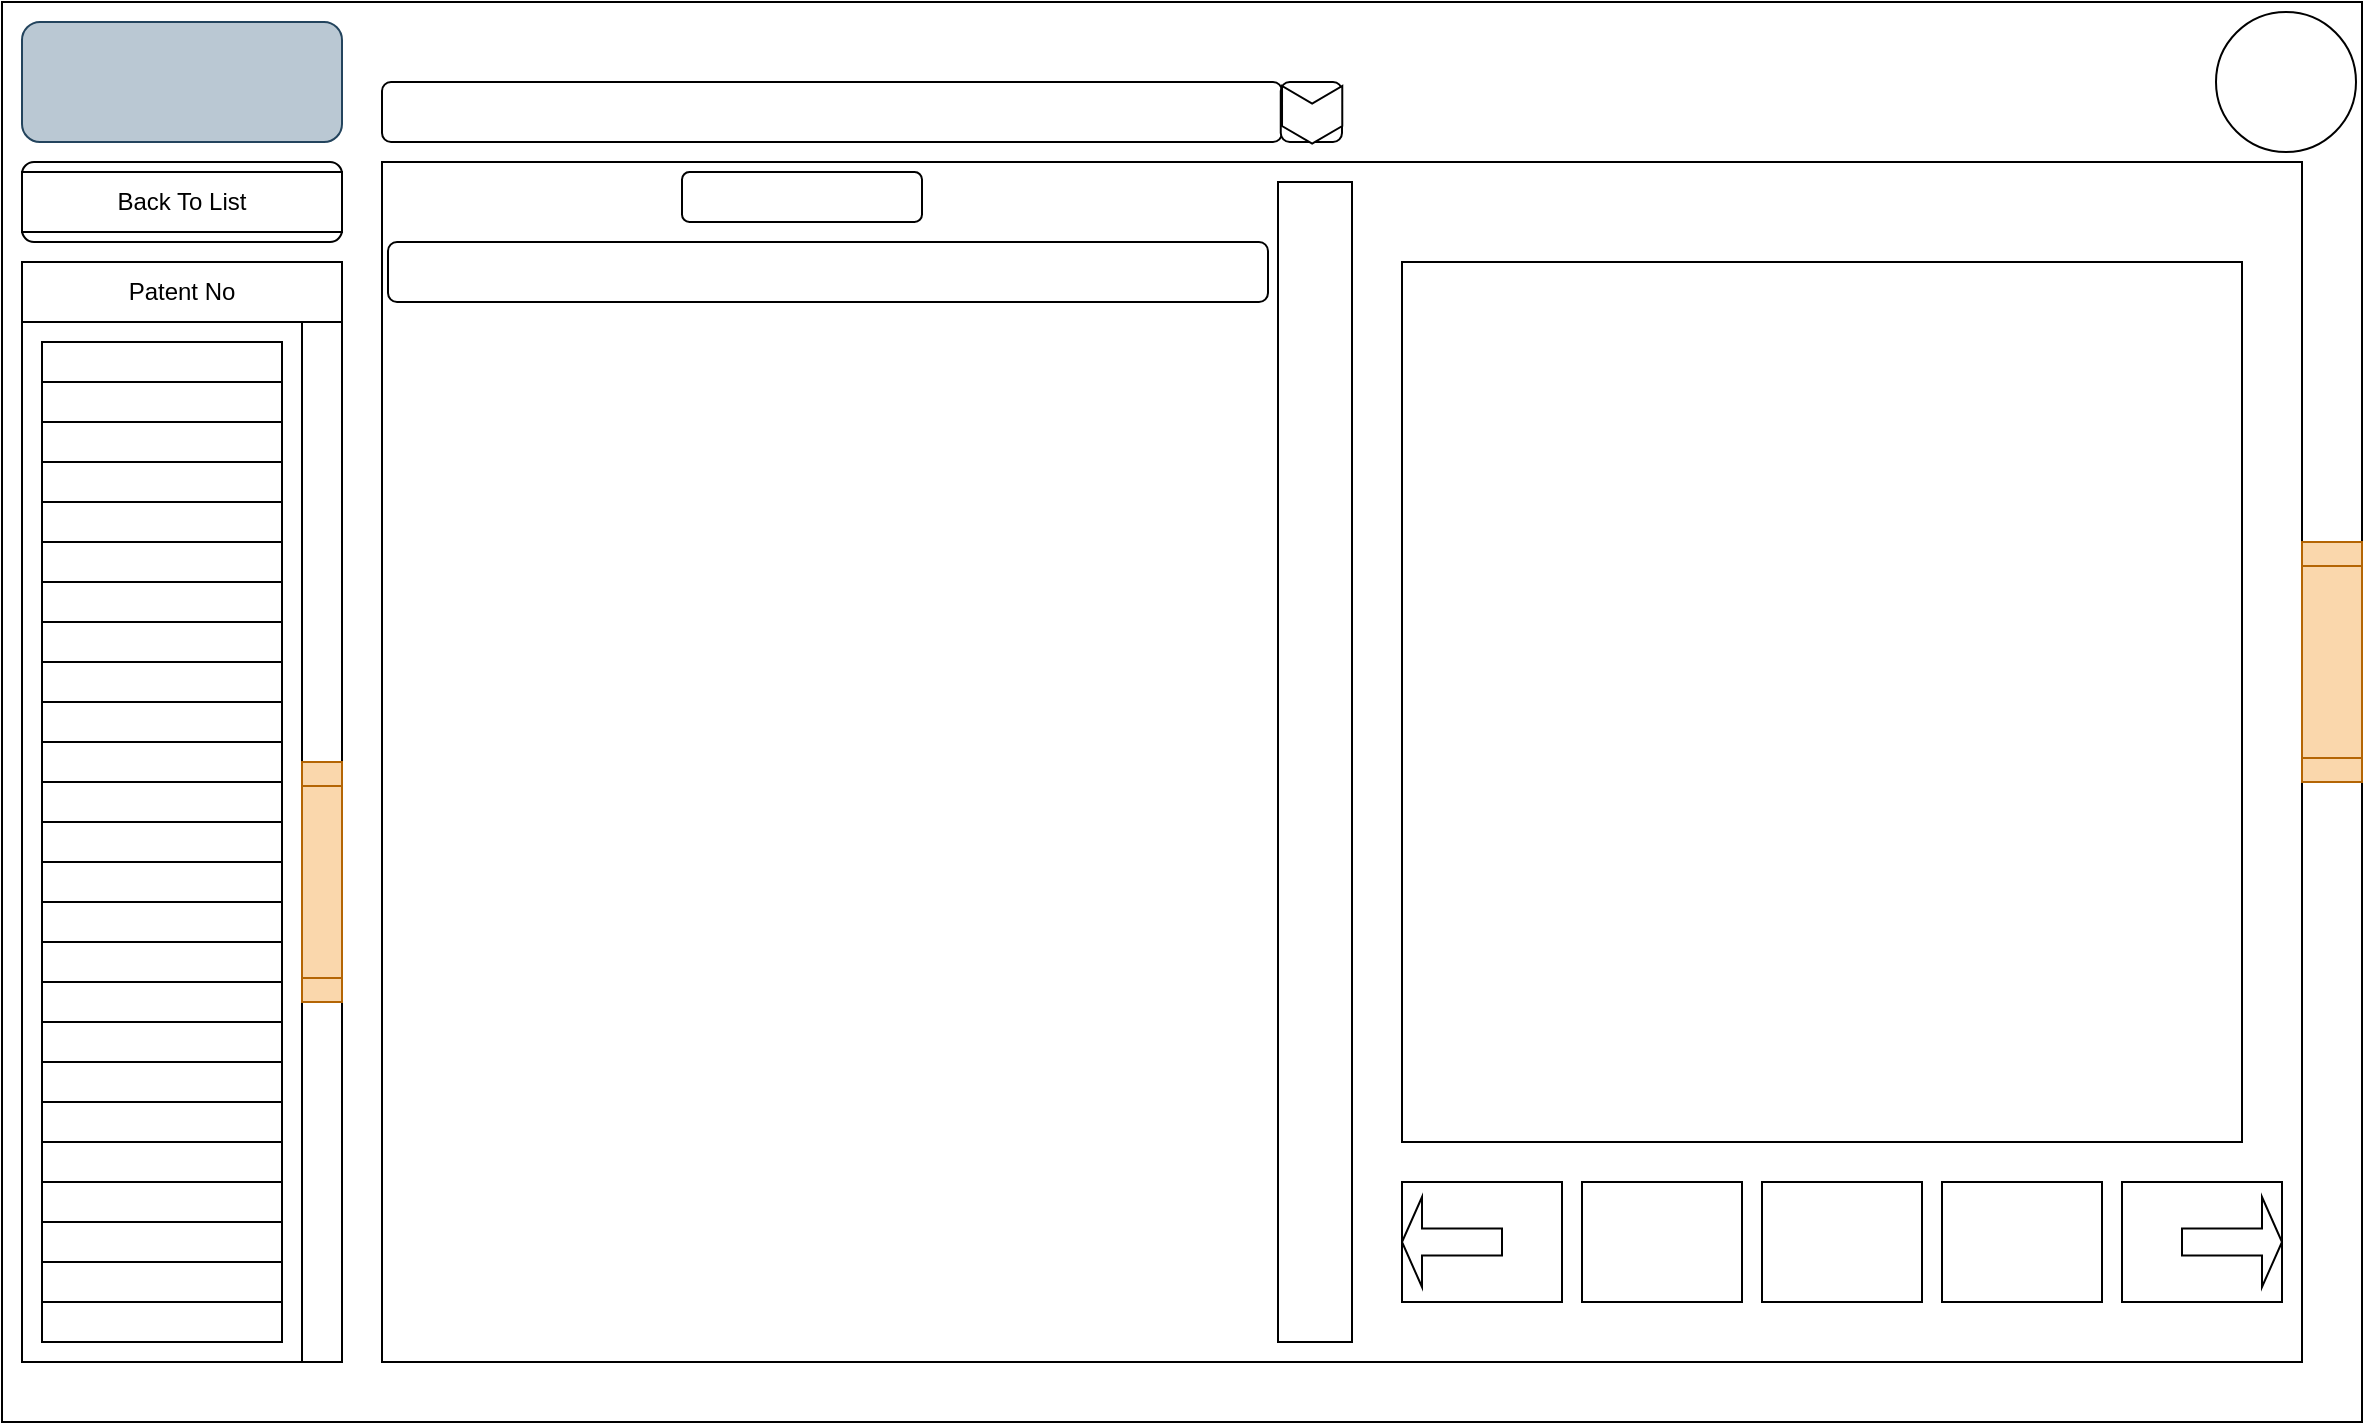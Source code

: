 <mxfile version="26.1.1">
  <diagram name="Page-1" id="IU6ZUdJqJSHrYjGExh0F">
    <mxGraphModel dx="2284" dy="1838" grid="1" gridSize="10" guides="1" tooltips="1" connect="1" arrows="1" fold="1" page="1" pageScale="1" pageWidth="850" pageHeight="1100" math="0" shadow="0">
      <root>
        <mxCell id="0" />
        <mxCell id="1" parent="0" />
        <mxCell id="GbqNivuJ9uRguDAgTQ7c-4" value="" style="rounded=0;whiteSpace=wrap;html=1;" parent="1" vertex="1">
          <mxGeometry x="-210" y="-30" width="1180" height="710" as="geometry" />
        </mxCell>
        <mxCell id="GbqNivuJ9uRguDAgTQ7c-5" value="" style="rounded=0;whiteSpace=wrap;html=1;" parent="1" vertex="1">
          <mxGeometry x="-200" y="130" width="160" height="520" as="geometry" />
        </mxCell>
        <mxCell id="GbqNivuJ9uRguDAgTQ7c-6" value="" style="rounded=0;whiteSpace=wrap;html=1;" parent="1" vertex="1">
          <mxGeometry x="-60" y="130" width="20" height="520" as="geometry" />
        </mxCell>
        <mxCell id="GbqNivuJ9uRguDAgTQ7c-7" value="" style="shape=process;whiteSpace=wrap;html=1;backgroundOutline=1;rotation=-90;fillColor=#fad7ac;strokeColor=#b46504;" parent="1" vertex="1">
          <mxGeometry x="-110" y="400" width="120" height="20" as="geometry" />
        </mxCell>
        <mxCell id="GbqNivuJ9uRguDAgTQ7c-8" value="" style="rounded=0;whiteSpace=wrap;html=1;" parent="1" vertex="1">
          <mxGeometry x="-190" y="140" width="120" height="20" as="geometry" />
        </mxCell>
        <mxCell id="GbqNivuJ9uRguDAgTQ7c-9" value="" style="rounded=0;whiteSpace=wrap;html=1;" parent="1" vertex="1">
          <mxGeometry x="-190" y="160" width="120" height="20" as="geometry" />
        </mxCell>
        <mxCell id="GbqNivuJ9uRguDAgTQ7c-10" value="" style="rounded=0;whiteSpace=wrap;html=1;" parent="1" vertex="1">
          <mxGeometry x="-190" y="180" width="120" height="20" as="geometry" />
        </mxCell>
        <mxCell id="GbqNivuJ9uRguDAgTQ7c-14" value="" style="rounded=0;whiteSpace=wrap;html=1;" parent="1" vertex="1">
          <mxGeometry x="-190" y="200" width="120" height="20" as="geometry" />
        </mxCell>
        <mxCell id="GbqNivuJ9uRguDAgTQ7c-15" value="" style="rounded=0;whiteSpace=wrap;html=1;" parent="1" vertex="1">
          <mxGeometry x="-190" y="220" width="120" height="20" as="geometry" />
        </mxCell>
        <mxCell id="GbqNivuJ9uRguDAgTQ7c-16" value="" style="rounded=0;whiteSpace=wrap;html=1;" parent="1" vertex="1">
          <mxGeometry x="-190" y="240" width="120" height="20" as="geometry" />
        </mxCell>
        <mxCell id="GbqNivuJ9uRguDAgTQ7c-17" value="" style="rounded=0;whiteSpace=wrap;html=1;" parent="1" vertex="1">
          <mxGeometry x="-190" y="260" width="120" height="20" as="geometry" />
        </mxCell>
        <mxCell id="GbqNivuJ9uRguDAgTQ7c-18" value="" style="rounded=0;whiteSpace=wrap;html=1;" parent="1" vertex="1">
          <mxGeometry x="-190" y="280" width="120" height="20" as="geometry" />
        </mxCell>
        <mxCell id="GbqNivuJ9uRguDAgTQ7c-19" value="" style="rounded=0;whiteSpace=wrap;html=1;" parent="1" vertex="1">
          <mxGeometry x="-190" y="300" width="120" height="20" as="geometry" />
        </mxCell>
        <mxCell id="GbqNivuJ9uRguDAgTQ7c-20" value="" style="rounded=0;whiteSpace=wrap;html=1;" parent="1" vertex="1">
          <mxGeometry x="-190" y="320" width="120" height="20" as="geometry" />
        </mxCell>
        <mxCell id="GbqNivuJ9uRguDAgTQ7c-21" value="" style="rounded=0;whiteSpace=wrap;html=1;" parent="1" vertex="1">
          <mxGeometry x="-190" y="340" width="120" height="20" as="geometry" />
        </mxCell>
        <mxCell id="GbqNivuJ9uRguDAgTQ7c-22" value="" style="rounded=0;whiteSpace=wrap;html=1;" parent="1" vertex="1">
          <mxGeometry x="-190" y="360" width="120" height="20" as="geometry" />
        </mxCell>
        <mxCell id="GbqNivuJ9uRguDAgTQ7c-23" value="" style="rounded=0;whiteSpace=wrap;html=1;" parent="1" vertex="1">
          <mxGeometry x="-190" y="380" width="120" height="20" as="geometry" />
        </mxCell>
        <mxCell id="GbqNivuJ9uRguDAgTQ7c-24" value="" style="rounded=0;whiteSpace=wrap;html=1;" parent="1" vertex="1">
          <mxGeometry x="-190" y="400" width="120" height="20" as="geometry" />
        </mxCell>
        <mxCell id="GbqNivuJ9uRguDAgTQ7c-25" value="" style="rounded=0;whiteSpace=wrap;html=1;" parent="1" vertex="1">
          <mxGeometry x="-190" y="420" width="120" height="20" as="geometry" />
        </mxCell>
        <mxCell id="GbqNivuJ9uRguDAgTQ7c-26" value="" style="rounded=0;whiteSpace=wrap;html=1;" parent="1" vertex="1">
          <mxGeometry x="-190" y="440" width="120" height="20" as="geometry" />
        </mxCell>
        <mxCell id="GbqNivuJ9uRguDAgTQ7c-27" value="" style="rounded=0;whiteSpace=wrap;html=1;" parent="1" vertex="1">
          <mxGeometry x="-190" y="460" width="120" height="20" as="geometry" />
        </mxCell>
        <mxCell id="GbqNivuJ9uRguDAgTQ7c-28" value="" style="rounded=0;whiteSpace=wrap;html=1;" parent="1" vertex="1">
          <mxGeometry x="-190" y="480" width="120" height="20" as="geometry" />
        </mxCell>
        <mxCell id="GbqNivuJ9uRguDAgTQ7c-29" value="" style="rounded=0;whiteSpace=wrap;html=1;" parent="1" vertex="1">
          <mxGeometry x="-190" y="500" width="120" height="20" as="geometry" />
        </mxCell>
        <mxCell id="GbqNivuJ9uRguDAgTQ7c-30" value="" style="rounded=0;whiteSpace=wrap;html=1;" parent="1" vertex="1">
          <mxGeometry x="-190" y="520" width="120" height="20" as="geometry" />
        </mxCell>
        <mxCell id="GbqNivuJ9uRguDAgTQ7c-31" value="" style="rounded=0;whiteSpace=wrap;html=1;" parent="1" vertex="1">
          <mxGeometry x="-190" y="540" width="120" height="20" as="geometry" />
        </mxCell>
        <mxCell id="GbqNivuJ9uRguDAgTQ7c-32" value="" style="rounded=0;whiteSpace=wrap;html=1;" parent="1" vertex="1">
          <mxGeometry x="-190" y="560" width="120" height="20" as="geometry" />
        </mxCell>
        <mxCell id="GbqNivuJ9uRguDAgTQ7c-33" value="" style="rounded=0;whiteSpace=wrap;html=1;" parent="1" vertex="1">
          <mxGeometry x="-190" y="580" width="120" height="20" as="geometry" />
        </mxCell>
        <mxCell id="GbqNivuJ9uRguDAgTQ7c-34" value="" style="rounded=0;whiteSpace=wrap;html=1;" parent="1" vertex="1">
          <mxGeometry x="-190" y="600" width="120" height="20" as="geometry" />
        </mxCell>
        <mxCell id="GbqNivuJ9uRguDAgTQ7c-35" value="" style="rounded=0;whiteSpace=wrap;html=1;" parent="1" vertex="1">
          <mxGeometry x="-190" y="620" width="120" height="20" as="geometry" />
        </mxCell>
        <mxCell id="GbqNivuJ9uRguDAgTQ7c-36" value="" style="rounded=0;whiteSpace=wrap;html=1;" parent="1" vertex="1">
          <mxGeometry x="-200" y="100" width="160" height="30" as="geometry" />
        </mxCell>
        <mxCell id="GbqNivuJ9uRguDAgTQ7c-37" value="Patent No" style="text;html=1;align=center;verticalAlign=middle;whiteSpace=wrap;rounded=0;" parent="1" vertex="1">
          <mxGeometry x="-200" y="100" width="160" height="30" as="geometry" />
        </mxCell>
        <mxCell id="GbqNivuJ9uRguDAgTQ7c-38" value="" style="rounded=1;whiteSpace=wrap;html=1;" parent="1" vertex="1">
          <mxGeometry x="-200" y="50" width="160" height="40" as="geometry" />
        </mxCell>
        <mxCell id="GbqNivuJ9uRguDAgTQ7c-39" value="Back To List" style="html=1;whiteSpace=wrap;" parent="1" vertex="1">
          <mxGeometry x="-200" y="55" width="160" height="30" as="geometry" />
        </mxCell>
        <mxCell id="GbqNivuJ9uRguDAgTQ7c-40" value="" style="rounded=0;whiteSpace=wrap;html=1;" parent="1" vertex="1">
          <mxGeometry x="-20" y="50" width="960" height="600" as="geometry" />
        </mxCell>
        <mxCell id="GbqNivuJ9uRguDAgTQ7c-41" value="" style="shape=process;whiteSpace=wrap;html=1;backgroundOutline=1;rotation=90;fillColor=#fad7ac;strokeColor=#b46504;" parent="1" vertex="1">
          <mxGeometry x="895" y="285" width="120" height="30" as="geometry" />
        </mxCell>
        <mxCell id="GbqNivuJ9uRguDAgTQ7c-42" value="" style="rounded=1;whiteSpace=wrap;html=1;" parent="1" vertex="1">
          <mxGeometry x="-20" y="10" width="450" height="30" as="geometry" />
        </mxCell>
        <mxCell id="GbqNivuJ9uRguDAgTQ7c-44" value="" style="rounded=1;whiteSpace=wrap;html=1;" parent="1" vertex="1">
          <mxGeometry x="429.38" y="10" width="30.62" height="30" as="geometry" />
        </mxCell>
        <mxCell id="GbqNivuJ9uRguDAgTQ7c-43" value="" style="shape=step;perimeter=stepPerimeter;whiteSpace=wrap;html=1;fixedSize=1;rotation=90;size=8.75;" parent="1" vertex="1">
          <mxGeometry x="430.7" y="11.31" width="28.75" height="30.13" as="geometry" />
        </mxCell>
        <mxCell id="GbqNivuJ9uRguDAgTQ7c-45" value="" style="ellipse;whiteSpace=wrap;html=1;" parent="1" vertex="1">
          <mxGeometry x="897" y="-25" width="70" height="70" as="geometry" />
        </mxCell>
        <mxCell id="GbqNivuJ9uRguDAgTQ7c-46" value="" style="rounded=1;whiteSpace=wrap;html=1;fillColor=#bac8d3;strokeColor=#23445d;" parent="1" vertex="1">
          <mxGeometry x="-200" y="-20" width="160" height="60" as="geometry" />
        </mxCell>
        <mxCell id="GbqNivuJ9uRguDAgTQ7c-47" value="" style="rounded=0;whiteSpace=wrap;html=1;" parent="1" vertex="1">
          <mxGeometry x="428" y="60" width="37" height="580" as="geometry" />
        </mxCell>
        <mxCell id="GbqNivuJ9uRguDAgTQ7c-48" value="" style="rounded=0;whiteSpace=wrap;html=1;" parent="1" vertex="1">
          <mxGeometry x="490" y="100" width="420" height="440" as="geometry" />
        </mxCell>
        <mxCell id="GbqNivuJ9uRguDAgTQ7c-49" value="" style="rounded=0;whiteSpace=wrap;html=1;" parent="1" vertex="1">
          <mxGeometry x="490" y="560" width="80" height="60" as="geometry" />
        </mxCell>
        <mxCell id="GbqNivuJ9uRguDAgTQ7c-50" value="" style="rounded=0;whiteSpace=wrap;html=1;" parent="1" vertex="1">
          <mxGeometry x="580" y="560" width="80" height="60" as="geometry" />
        </mxCell>
        <mxCell id="GbqNivuJ9uRguDAgTQ7c-51" value="" style="rounded=0;whiteSpace=wrap;html=1;" parent="1" vertex="1">
          <mxGeometry x="670" y="560" width="80" height="60" as="geometry" />
        </mxCell>
        <mxCell id="GbqNivuJ9uRguDAgTQ7c-52" value="" style="rounded=0;whiteSpace=wrap;html=1;" parent="1" vertex="1">
          <mxGeometry x="760" y="560" width="80" height="60" as="geometry" />
        </mxCell>
        <mxCell id="GbqNivuJ9uRguDAgTQ7c-53" value="" style="rounded=0;whiteSpace=wrap;html=1;" parent="1" vertex="1">
          <mxGeometry x="850" y="560" width="80" height="60" as="geometry" />
        </mxCell>
        <mxCell id="GbqNivuJ9uRguDAgTQ7c-55" value="" style="shape=singleArrow;whiteSpace=wrap;html=1;" parent="1" vertex="1">
          <mxGeometry x="880" y="567.5" width="50" height="45" as="geometry" />
        </mxCell>
        <mxCell id="GbqNivuJ9uRguDAgTQ7c-56" value="" style="shape=singleArrow;whiteSpace=wrap;html=1;rotation=-180;" parent="1" vertex="1">
          <mxGeometry x="490" y="567.5" width="50" height="45" as="geometry" />
        </mxCell>
        <mxCell id="GbqNivuJ9uRguDAgTQ7c-57" value="" style="rounded=1;whiteSpace=wrap;html=1;" parent="1" vertex="1">
          <mxGeometry x="130" y="55" width="120" height="25" as="geometry" />
        </mxCell>
        <mxCell id="GbqNivuJ9uRguDAgTQ7c-58" value="" style="rounded=1;whiteSpace=wrap;html=1;" parent="1" vertex="1">
          <mxGeometry x="-17" y="90" width="440" height="30" as="geometry" />
        </mxCell>
      </root>
    </mxGraphModel>
  </diagram>
</mxfile>
